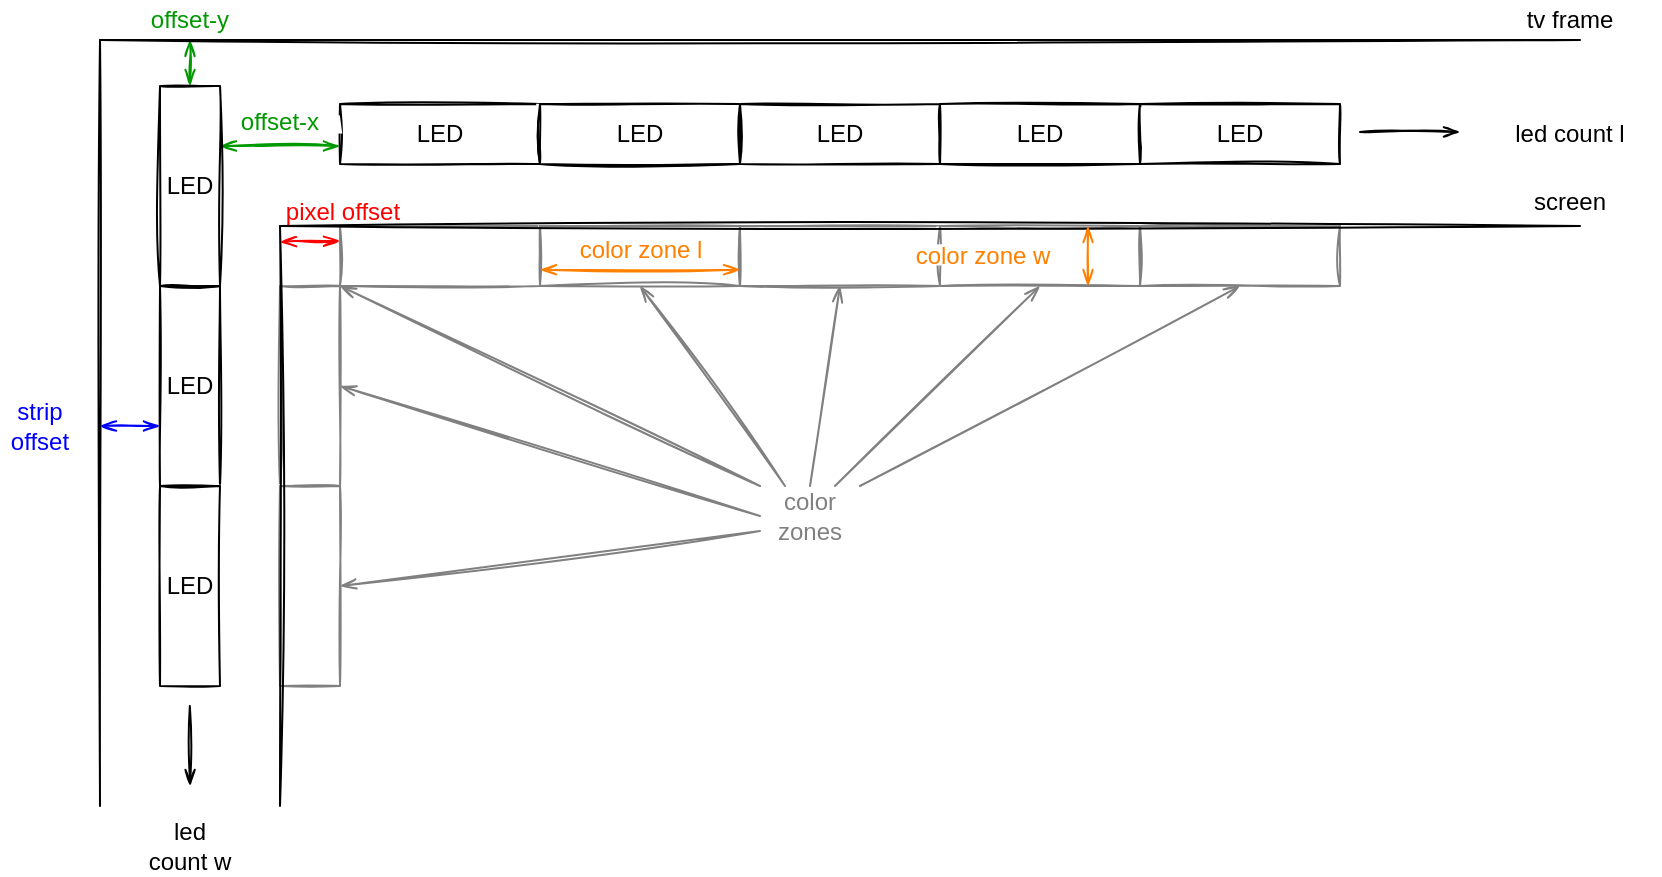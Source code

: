 <mxfile version="13.6.2" type="device"><diagram id="a-ev2Ym2YwIcOb_3UPmv" name="Page-1"><mxGraphModel dx="2370" dy="1300" grid="1" gridSize="10" guides="1" tooltips="1" connect="1" arrows="1" fold="1" page="1" pageScale="1" pageWidth="1169" pageHeight="827" background="none" math="0" shadow="0"><root><mxCell id="0"/><mxCell id="1" parent="0"/><mxCell id="6bagmG_oleVNCzmBHrqX-3" value="" style="rounded=0;whiteSpace=wrap;html=1;sketch=1;" vertex="1" parent="1"><mxGeometry x="260" y="119" width="100" height="30" as="geometry"/></mxCell><mxCell id="6bagmG_oleVNCzmBHrqX-16" value="" style="endArrow=openThin;startArrow=openThin;html=1;startFill=0;sketch=1;endFill=0;entryX=0.5;entryY=0;entryDx=0;entryDy=0;strokeColor=#009900;" edge="1" parent="1" target="6bagmG_oleVNCzmBHrqX-24"><mxGeometry width="50" height="50" relative="1" as="geometry"><mxPoint x="185" y="87" as="sourcePoint"/><mxPoint x="190" y="100" as="targetPoint"/></mxGeometry></mxCell><mxCell id="6bagmG_oleVNCzmBHrqX-17" value="" style="endArrow=openThin;startArrow=openThin;html=1;startFill=0;sketch=1;endFill=0;strokeColor=#009900;" edge="1" parent="1"><mxGeometry width="50" height="50" relative="1" as="geometry"><mxPoint x="260" y="140" as="sourcePoint"/><mxPoint x="200" y="140" as="targetPoint"/></mxGeometry></mxCell><mxCell id="6bagmG_oleVNCzmBHrqX-19" value="&lt;font color=&quot;#009900&quot;&gt;offset-y&lt;/font&gt;" style="text;html=1;strokeColor=none;align=center;verticalAlign=middle;whiteSpace=wrap;rounded=0;sketch=1;fillColor=#ffffff;direction=east;" vertex="1" parent="1"><mxGeometry x="155" y="72" width="60" height="10" as="geometry"/></mxCell><mxCell id="6bagmG_oleVNCzmBHrqX-20" value="&lt;font color=&quot;#009900&quot;&gt;offset-x&lt;/font&gt;" style="text;html=1;strokeColor=none;align=center;verticalAlign=middle;whiteSpace=wrap;rounded=0;sketch=1;fillColor=#ffffff;" vertex="1" parent="1"><mxGeometry x="200" y="123" width="60" height="10" as="geometry"/></mxCell><mxCell id="6bagmG_oleVNCzmBHrqX-21" value="" style="rounded=0;whiteSpace=wrap;html=1;sketch=1;" vertex="1" parent="1"><mxGeometry x="360" y="119" width="100" height="30" as="geometry"/></mxCell><mxCell id="6bagmG_oleVNCzmBHrqX-22" value="" style="rounded=0;whiteSpace=wrap;html=1;sketch=1;" vertex="1" parent="1"><mxGeometry x="460" y="119" width="100" height="30" as="geometry"/></mxCell><mxCell id="6bagmG_oleVNCzmBHrqX-23" value="" style="rounded=0;whiteSpace=wrap;html=1;sketch=1;" vertex="1" parent="1"><mxGeometry x="560" y="119" width="100" height="30" as="geometry"/></mxCell><mxCell id="6bagmG_oleVNCzmBHrqX-24" value="" style="rounded=0;whiteSpace=wrap;html=1;sketch=1;" vertex="1" parent="1"><mxGeometry x="170" y="110" width="30" height="100" as="geometry"/></mxCell><mxCell id="6bagmG_oleVNCzmBHrqX-25" value="" style="endArrow=none;html=1;sketch=1;" edge="1" parent="1"><mxGeometry width="50" height="50" relative="1" as="geometry"><mxPoint x="140" y="87" as="sourcePoint"/><mxPoint x="880" y="87" as="targetPoint"/></mxGeometry></mxCell><mxCell id="6bagmG_oleVNCzmBHrqX-26" value="" style="endArrow=none;html=1;sketch=1;" edge="1" parent="1"><mxGeometry width="50" height="50" relative="1" as="geometry"><mxPoint x="140" y="87" as="sourcePoint"/><mxPoint x="140" y="470" as="targetPoint"/></mxGeometry></mxCell><mxCell id="6bagmG_oleVNCzmBHrqX-27" value="" style="rounded=0;whiteSpace=wrap;html=1;sketch=1;" vertex="1" parent="1"><mxGeometry x="170" y="210" width="30" height="100" as="geometry"/></mxCell><mxCell id="6bagmG_oleVNCzmBHrqX-28" value="" style="rounded=0;whiteSpace=wrap;html=1;sketch=1;" vertex="1" parent="1"><mxGeometry x="170" y="310" width="30" height="100" as="geometry"/></mxCell><mxCell id="6bagmG_oleVNCzmBHrqX-29" value="" style="rounded=0;whiteSpace=wrap;html=1;sketch=1;" vertex="1" parent="1"><mxGeometry x="660" y="119" width="100" height="30" as="geometry"/></mxCell><mxCell id="6bagmG_oleVNCzmBHrqX-32" value="" style="endArrow=openThin;startArrow=openThin;html=1;sketch=1;startFill=0;endFill=0;strokeColor=#0000FF;" edge="1" parent="1"><mxGeometry width="50" height="50" relative="1" as="geometry"><mxPoint x="140" y="280" as="sourcePoint"/><mxPoint x="170" y="280" as="targetPoint"/></mxGeometry></mxCell><mxCell id="6bagmG_oleVNCzmBHrqX-33" value="&lt;font color=&quot;#0000FF&quot;&gt;strip offset&lt;/font&gt;" style="text;html=1;strokeColor=none;fillColor=none;align=center;verticalAlign=middle;whiteSpace=wrap;rounded=0;sketch=1;" vertex="1" parent="1"><mxGeometry x="90" y="270" width="40" height="20" as="geometry"/></mxCell><mxCell id="6bagmG_oleVNCzmBHrqX-34" value="tv frame" style="text;html=1;strokeColor=none;fillColor=none;align=center;verticalAlign=middle;whiteSpace=wrap;rounded=0;sketch=1;" vertex="1" parent="1"><mxGeometry x="840" y="67" width="70" height="20" as="geometry"/></mxCell><mxCell id="6bagmG_oleVNCzmBHrqX-37" value="screen" style="text;html=1;strokeColor=none;fillColor=none;align=center;verticalAlign=middle;whiteSpace=wrap;rounded=0;sketch=1;" vertex="1" parent="1"><mxGeometry x="860" y="158" width="30" height="20" as="geometry"/></mxCell><mxCell id="6bagmG_oleVNCzmBHrqX-39" value="" style="rounded=0;whiteSpace=wrap;html=1;sketch=1;strokeColor=#808080;" vertex="1" parent="1"><mxGeometry x="260" y="180" width="100" height="30" as="geometry"/></mxCell><mxCell id="6bagmG_oleVNCzmBHrqX-40" value="" style="rounded=0;whiteSpace=wrap;html=1;sketch=1;strokeColor=#808080;" vertex="1" parent="1"><mxGeometry x="360" y="180" width="100" height="30" as="geometry"/></mxCell><mxCell id="6bagmG_oleVNCzmBHrqX-41" value="" style="rounded=0;whiteSpace=wrap;html=1;sketch=1;strokeColor=#808080;" vertex="1" parent="1"><mxGeometry x="460" y="180" width="100" height="30" as="geometry"/></mxCell><mxCell id="6bagmG_oleVNCzmBHrqX-42" value="" style="rounded=0;whiteSpace=wrap;html=1;sketch=1;strokeColor=#808080;" vertex="1" parent="1"><mxGeometry x="560" y="180" width="100" height="30" as="geometry"/></mxCell><mxCell id="6bagmG_oleVNCzmBHrqX-43" value="" style="rounded=0;whiteSpace=wrap;html=1;sketch=1;strokeColor=#808080;" vertex="1" parent="1"><mxGeometry x="660" y="180" width="100" height="30" as="geometry"/></mxCell><mxCell id="6bagmG_oleVNCzmBHrqX-44" value="" style="rounded=0;whiteSpace=wrap;html=1;sketch=1;strokeColor=#808080;" vertex="1" parent="1"><mxGeometry x="230" y="210" width="30" height="100" as="geometry"/></mxCell><mxCell id="6bagmG_oleVNCzmBHrqX-45" value="" style="rounded=0;whiteSpace=wrap;html=1;sketch=1;strokeColor=#808080;" vertex="1" parent="1"><mxGeometry x="230" y="310" width="30" height="100" as="geometry"/></mxCell><mxCell id="6bagmG_oleVNCzmBHrqX-30" value="" style="endArrow=none;html=1;sketch=1;" edge="1" parent="1"><mxGeometry width="50" height="50" relative="1" as="geometry"><mxPoint x="230" y="180" as="sourcePoint"/><mxPoint x="880" y="180" as="targetPoint"/></mxGeometry></mxCell><mxCell id="6bagmG_oleVNCzmBHrqX-31" value="" style="endArrow=none;html=1;sketch=1;" edge="1" parent="1"><mxGeometry width="50" height="50" relative="1" as="geometry"><mxPoint x="230" y="180" as="sourcePoint"/><mxPoint x="230" y="470" as="targetPoint"/></mxGeometry></mxCell><mxCell id="6bagmG_oleVNCzmBHrqX-47" value="" style="endArrow=openThin;startArrow=openThin;html=1;strokeColor=#FF0000;sketch=1;startFill=0;endFill=0;entryX=0;entryY=0.25;entryDx=0;entryDy=0;" edge="1" parent="1" target="6bagmG_oleVNCzmBHrqX-39"><mxGeometry width="50" height="50" relative="1" as="geometry"><mxPoint x="230" y="188" as="sourcePoint"/><mxPoint x="250" y="195" as="targetPoint"/></mxGeometry></mxCell><mxCell id="6bagmG_oleVNCzmBHrqX-48" value="&lt;font color=&quot;#FF0000&quot;&gt;pixel offset&lt;/font&gt;" style="text;html=1;strokeColor=none;align=center;verticalAlign=middle;whiteSpace=wrap;rounded=0;sketch=1;" vertex="1" parent="1"><mxGeometry x="214" y="168" width="95" height="10" as="geometry"/></mxCell><mxCell id="6bagmG_oleVNCzmBHrqX-50" value="" style="endArrow=openThin;startArrow=openThin;html=1;startFill=0;sketch=1;endFill=0;strokeColor=#FF8000;" edge="1" parent="1"><mxGeometry width="50" height="50" relative="1" as="geometry"><mxPoint x="460" y="201.86" as="sourcePoint"/><mxPoint x="360" y="201.86" as="targetPoint"/></mxGeometry></mxCell><mxCell id="6bagmG_oleVNCzmBHrqX-51" value="&lt;font color=&quot;#FF8000&quot;&gt;color zone l&lt;/font&gt;" style="text;html=1;strokeColor=none;align=center;verticalAlign=middle;whiteSpace=wrap;rounded=0;sketch=1;" vertex="1" parent="1"><mxGeometry x="362.5" y="187" width="95" height="10" as="geometry"/></mxCell><mxCell id="6bagmG_oleVNCzmBHrqX-52" value="" style="endArrow=openThin;startArrow=openThin;html=1;startFill=0;sketch=1;endFill=0;strokeColor=#FF8000;" edge="1" parent="1"><mxGeometry width="50" height="50" relative="1" as="geometry"><mxPoint x="634" y="180" as="sourcePoint"/><mxPoint x="634" y="210" as="targetPoint"/></mxGeometry></mxCell><mxCell id="6bagmG_oleVNCzmBHrqX-53" value="&lt;font color=&quot;#FF8000&quot;&gt;color zone w&lt;br&gt;&lt;/font&gt;" style="text;html=1;strokeColor=none;align=center;verticalAlign=middle;whiteSpace=wrap;rounded=0;sketch=1;fillColor=#ffffff;" vertex="1" parent="1"><mxGeometry x="534" y="190" width="95" height="10" as="geometry"/></mxCell><mxCell id="6bagmG_oleVNCzmBHrqX-54" value="" style="endArrow=openThin;html=1;sketch=1;endFill=0;" edge="1" parent="1"><mxGeometry width="50" height="50" relative="1" as="geometry"><mxPoint x="770" y="133" as="sourcePoint"/><mxPoint x="820" y="133" as="targetPoint"/></mxGeometry></mxCell><mxCell id="6bagmG_oleVNCzmBHrqX-55" value="led count l" style="text;html=1;strokeColor=none;fillColor=none;align=center;verticalAlign=middle;whiteSpace=wrap;rounded=0;sketch=1;" vertex="1" parent="1"><mxGeometry x="830" y="124" width="90" height="20" as="geometry"/></mxCell><mxCell id="6bagmG_oleVNCzmBHrqX-56" value="" style="endArrow=openThin;html=1;sketch=1;endFill=0;" edge="1" parent="1"><mxGeometry width="50" height="50" relative="1" as="geometry"><mxPoint x="184.92" y="420" as="sourcePoint"/><mxPoint x="185.06" y="460" as="targetPoint"/></mxGeometry></mxCell><mxCell id="6bagmG_oleVNCzmBHrqX-57" value="led count w" style="text;html=1;strokeColor=none;fillColor=none;align=center;verticalAlign=middle;whiteSpace=wrap;rounded=0;sketch=1;" vertex="1" parent="1"><mxGeometry x="160" y="480" width="50" height="20" as="geometry"/></mxCell><mxCell id="6bagmG_oleVNCzmBHrqX-58" value="&lt;font color=&quot;#808080&quot;&gt;color zones&lt;/font&gt;" style="text;html=1;strokeColor=none;fillColor=none;align=center;verticalAlign=middle;whiteSpace=wrap;rounded=0;sketch=1;" vertex="1" parent="1"><mxGeometry x="470" y="310" width="50" height="30" as="geometry"/></mxCell><mxCell id="6bagmG_oleVNCzmBHrqX-59" value="LED" style="text;html=1;strokeColor=none;fillColor=none;align=center;verticalAlign=middle;whiteSpace=wrap;rounded=0;sketch=1;" vertex="1" parent="1"><mxGeometry x="290" y="124" width="40" height="20" as="geometry"/></mxCell><mxCell id="6bagmG_oleVNCzmBHrqX-60" value="LED" style="text;html=1;strokeColor=none;fillColor=none;align=center;verticalAlign=middle;whiteSpace=wrap;rounded=0;sketch=1;" vertex="1" parent="1"><mxGeometry x="590" y="124" width="40" height="20" as="geometry"/></mxCell><mxCell id="6bagmG_oleVNCzmBHrqX-61" value="LED" style="text;html=1;strokeColor=none;fillColor=none;align=center;verticalAlign=middle;whiteSpace=wrap;rounded=0;sketch=1;" vertex="1" parent="1"><mxGeometry x="490" y="124" width="40" height="20" as="geometry"/></mxCell><mxCell id="6bagmG_oleVNCzmBHrqX-62" value="LED" style="text;html=1;strokeColor=none;fillColor=none;align=center;verticalAlign=middle;whiteSpace=wrap;rounded=0;sketch=1;" vertex="1" parent="1"><mxGeometry x="690" y="124" width="40" height="20" as="geometry"/></mxCell><mxCell id="6bagmG_oleVNCzmBHrqX-63" value="LED" style="text;html=1;strokeColor=none;fillColor=none;align=center;verticalAlign=middle;whiteSpace=wrap;rounded=0;sketch=1;" vertex="1" parent="1"><mxGeometry x="390" y="124" width="40" height="20" as="geometry"/></mxCell><mxCell id="6bagmG_oleVNCzmBHrqX-64" value="" style="endArrow=openThin;html=1;exitX=0;exitY=0;exitDx=0;exitDy=0;strokeColor=#808080;sketch=1;endFill=0;entryX=0;entryY=1;entryDx=0;entryDy=0;" edge="1" parent="1" source="6bagmG_oleVNCzmBHrqX-58" target="6bagmG_oleVNCzmBHrqX-39"><mxGeometry width="50" height="50" relative="1" as="geometry"><mxPoint x="285" y="285" as="sourcePoint"/><mxPoint x="335" y="235" as="targetPoint"/></mxGeometry></mxCell><mxCell id="6bagmG_oleVNCzmBHrqX-65" value="" style="endArrow=openThin;html=1;exitX=0.25;exitY=0;exitDx=0;exitDy=0;strokeColor=#808080;sketch=1;endFill=0;entryX=0.5;entryY=1;entryDx=0;entryDy=0;" edge="1" parent="1" source="6bagmG_oleVNCzmBHrqX-58" target="6bagmG_oleVNCzmBHrqX-40"><mxGeometry width="50" height="50" relative="1" as="geometry"><mxPoint x="330" y="260" as="sourcePoint"/><mxPoint x="380" y="210" as="targetPoint"/></mxGeometry></mxCell><mxCell id="6bagmG_oleVNCzmBHrqX-66" value="" style="endArrow=openThin;html=1;exitX=0.5;exitY=0;exitDx=0;exitDy=0;strokeColor=#808080;sketch=1;endFill=0;entryX=0.5;entryY=1;entryDx=0;entryDy=0;" edge="1" parent="1" source="6bagmG_oleVNCzmBHrqX-58" target="6bagmG_oleVNCzmBHrqX-41"><mxGeometry width="50" height="50" relative="1" as="geometry"><mxPoint x="330" y="260" as="sourcePoint"/><mxPoint x="430" y="220" as="targetPoint"/></mxGeometry></mxCell><mxCell id="6bagmG_oleVNCzmBHrqX-67" value="" style="endArrow=openThin;html=1;strokeColor=#808080;sketch=1;endFill=0;entryX=1;entryY=0.5;entryDx=0;entryDy=0;exitX=0;exitY=0.5;exitDx=0;exitDy=0;" edge="1" parent="1" source="6bagmG_oleVNCzmBHrqX-58" target="6bagmG_oleVNCzmBHrqX-44"><mxGeometry width="50" height="50" relative="1" as="geometry"><mxPoint x="390" y="288" as="sourcePoint"/><mxPoint x="300" y="300" as="targetPoint"/></mxGeometry></mxCell><mxCell id="6bagmG_oleVNCzmBHrqX-68" value="" style="endArrow=openThin;html=1;strokeColor=#808080;sketch=1;endFill=0;entryX=1;entryY=0.5;entryDx=0;entryDy=0;exitX=0;exitY=0.75;exitDx=0;exitDy=0;" edge="1" parent="1" source="6bagmG_oleVNCzmBHrqX-58" target="6bagmG_oleVNCzmBHrqX-45"><mxGeometry width="50" height="50" relative="1" as="geometry"><mxPoint x="420" y="340" as="sourcePoint"/><mxPoint x="300" y="335.0" as="targetPoint"/></mxGeometry></mxCell><mxCell id="6bagmG_oleVNCzmBHrqX-69" value="" style="endArrow=openThin;html=1;exitX=0.75;exitY=0;exitDx=0;exitDy=0;strokeColor=#808080;sketch=1;endFill=0;entryX=0.5;entryY=1;entryDx=0;entryDy=0;" edge="1" parent="1" source="6bagmG_oleVNCzmBHrqX-58" target="6bagmG_oleVNCzmBHrqX-42"><mxGeometry width="50" height="50" relative="1" as="geometry"><mxPoint x="492.5" y="310" as="sourcePoint"/><mxPoint x="520" y="220" as="targetPoint"/></mxGeometry></mxCell><mxCell id="6bagmG_oleVNCzmBHrqX-70" value="" style="endArrow=openThin;html=1;exitX=1;exitY=0;exitDx=0;exitDy=0;strokeColor=#808080;sketch=1;endFill=0;entryX=0.5;entryY=1;entryDx=0;entryDy=0;" edge="1" parent="1" source="6bagmG_oleVNCzmBHrqX-58" target="6bagmG_oleVNCzmBHrqX-43"><mxGeometry width="50" height="50" relative="1" as="geometry"><mxPoint x="585" y="325" as="sourcePoint"/><mxPoint x="612.5" y="235" as="targetPoint"/></mxGeometry></mxCell><mxCell id="6bagmG_oleVNCzmBHrqX-71" value="LED" style="text;html=1;strokeColor=none;fillColor=none;align=center;verticalAlign=middle;whiteSpace=wrap;rounded=0;sketch=1;" vertex="1" parent="1"><mxGeometry x="165" y="150" width="40" height="20" as="geometry"/></mxCell><mxCell id="6bagmG_oleVNCzmBHrqX-72" value="LED" style="text;html=1;strokeColor=none;fillColor=none;align=center;verticalAlign=middle;whiteSpace=wrap;rounded=0;sketch=1;" vertex="1" parent="1"><mxGeometry x="165" y="250" width="40" height="20" as="geometry"/></mxCell><mxCell id="6bagmG_oleVNCzmBHrqX-73" value="LED" style="text;html=1;strokeColor=none;fillColor=none;align=center;verticalAlign=middle;whiteSpace=wrap;rounded=0;sketch=1;" vertex="1" parent="1"><mxGeometry x="165" y="350" width="40" height="20" as="geometry"/></mxCell></root></mxGraphModel></diagram></mxfile>